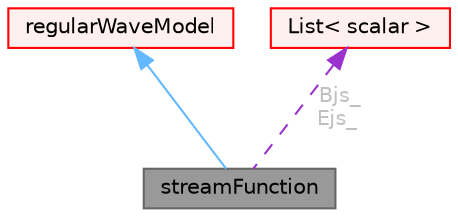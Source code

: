 digraph "streamFunction"
{
 // LATEX_PDF_SIZE
  bgcolor="transparent";
  edge [fontname=Helvetica,fontsize=10,labelfontname=Helvetica,labelfontsize=10];
  node [fontname=Helvetica,fontsize=10,shape=box,height=0.2,width=0.4];
  Node1 [id="Node000001",label="streamFunction",height=0.2,width=0.4,color="gray40", fillcolor="grey60", style="filled", fontcolor="black",tooltip="streamFunction wave model"];
  Node2 -> Node1 [id="edge1_Node000001_Node000002",dir="back",color="steelblue1",style="solid",tooltip=" "];
  Node2 [id="Node000002",label="regularWaveModel",height=0.2,width=0.4,color="red", fillcolor="#FFF0F0", style="filled",URL="$classFoam_1_1waveModels_1_1regularWaveModel.html",tooltip=" "];
  Node80 -> Node1 [id="edge2_Node000001_Node000080",dir="back",color="darkorchid3",style="dashed",tooltip=" ",label=" Bjs_\nEjs_",fontcolor="grey" ];
  Node80 [id="Node000080",label="List\< scalar \>",height=0.2,width=0.4,color="red", fillcolor="#FFF0F0", style="filled",URL="$classFoam_1_1List.html",tooltip=" "];
}
